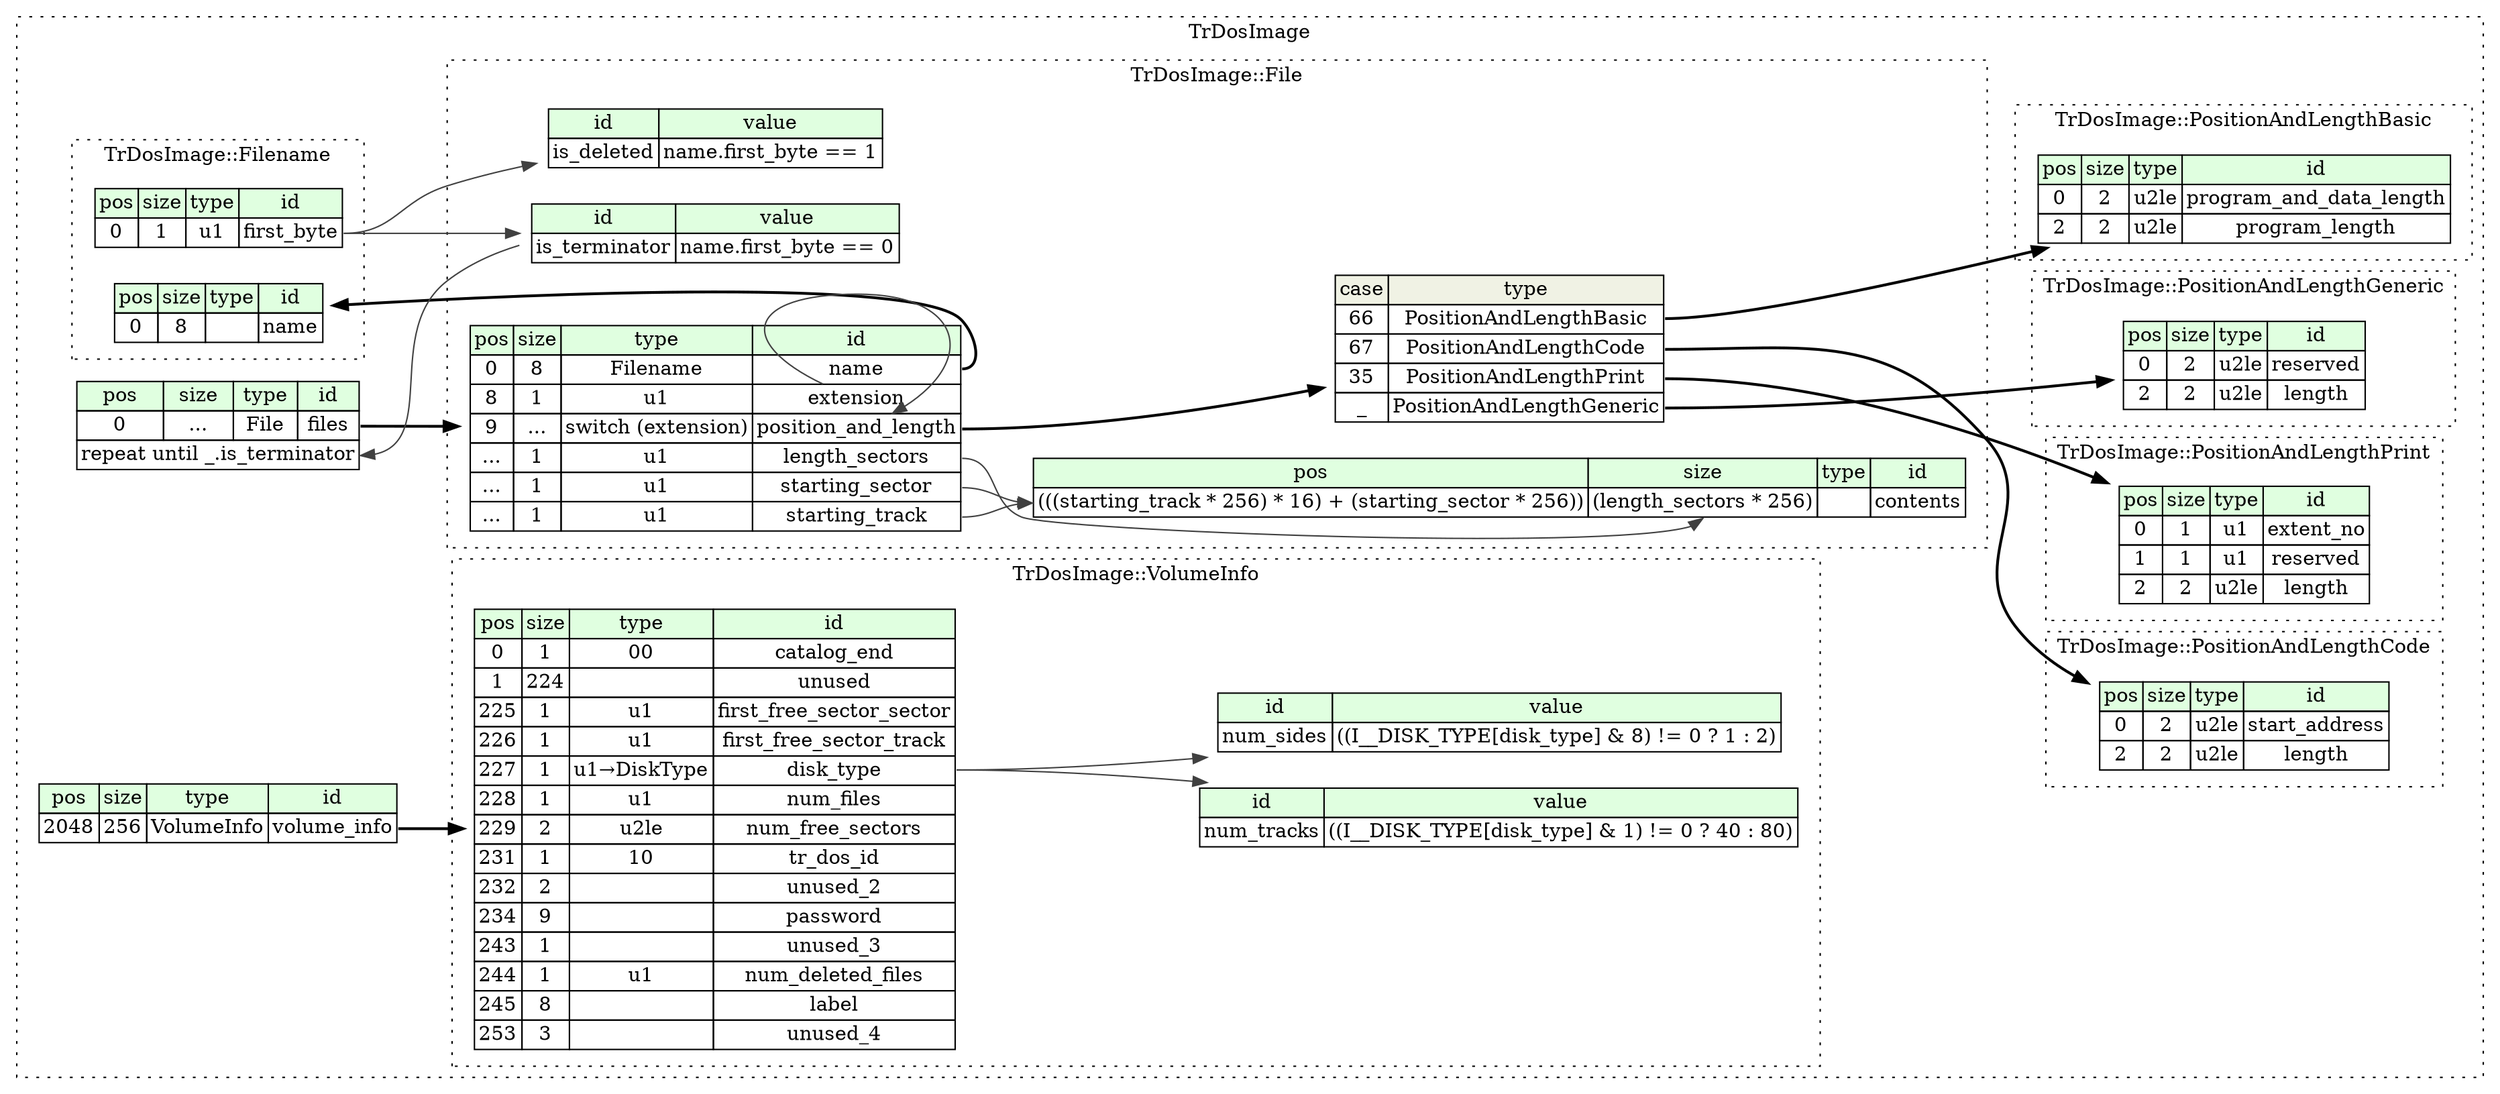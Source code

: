 digraph {
	rankdir=LR;
	node [shape=plaintext];
	subgraph cluster__tr_dos_image {
		label="TrDosImage";
		graph[style=dotted];

		tr_dos_image__seq [label=<<TABLE BORDER="0" CELLBORDER="1" CELLSPACING="0">
			<TR><TD BGCOLOR="#E0FFE0">pos</TD><TD BGCOLOR="#E0FFE0">size</TD><TD BGCOLOR="#E0FFE0">type</TD><TD BGCOLOR="#E0FFE0">id</TD></TR>
			<TR><TD PORT="files_pos">0</TD><TD PORT="files_size">...</TD><TD>File</TD><TD PORT="files_type">files</TD></TR>
			<TR><TD COLSPAN="4" PORT="files__repeat">repeat until _.is_terminator</TD></TR>
		</TABLE>>];
		tr_dos_image__inst__volume_info [label=<<TABLE BORDER="0" CELLBORDER="1" CELLSPACING="0">
			<TR><TD BGCOLOR="#E0FFE0">pos</TD><TD BGCOLOR="#E0FFE0">size</TD><TD BGCOLOR="#E0FFE0">type</TD><TD BGCOLOR="#E0FFE0">id</TD></TR>
			<TR><TD PORT="volume_info_pos">2048</TD><TD PORT="volume_info_size">256</TD><TD>VolumeInfo</TD><TD PORT="volume_info_type">volume_info</TD></TR>
		</TABLE>>];
		subgraph cluster__volume_info {
			label="TrDosImage::VolumeInfo";
			graph[style=dotted];

			volume_info__seq [label=<<TABLE BORDER="0" CELLBORDER="1" CELLSPACING="0">
				<TR><TD BGCOLOR="#E0FFE0">pos</TD><TD BGCOLOR="#E0FFE0">size</TD><TD BGCOLOR="#E0FFE0">type</TD><TD BGCOLOR="#E0FFE0">id</TD></TR>
				<TR><TD PORT="catalog_end_pos">0</TD><TD PORT="catalog_end_size">1</TD><TD>00</TD><TD PORT="catalog_end_type">catalog_end</TD></TR>
				<TR><TD PORT="unused_pos">1</TD><TD PORT="unused_size">224</TD><TD></TD><TD PORT="unused_type">unused</TD></TR>
				<TR><TD PORT="first_free_sector_sector_pos">225</TD><TD PORT="first_free_sector_sector_size">1</TD><TD>u1</TD><TD PORT="first_free_sector_sector_type">first_free_sector_sector</TD></TR>
				<TR><TD PORT="first_free_sector_track_pos">226</TD><TD PORT="first_free_sector_track_size">1</TD><TD>u1</TD><TD PORT="first_free_sector_track_type">first_free_sector_track</TD></TR>
				<TR><TD PORT="disk_type_pos">227</TD><TD PORT="disk_type_size">1</TD><TD>u1→DiskType</TD><TD PORT="disk_type_type">disk_type</TD></TR>
				<TR><TD PORT="num_files_pos">228</TD><TD PORT="num_files_size">1</TD><TD>u1</TD><TD PORT="num_files_type">num_files</TD></TR>
				<TR><TD PORT="num_free_sectors_pos">229</TD><TD PORT="num_free_sectors_size">2</TD><TD>u2le</TD><TD PORT="num_free_sectors_type">num_free_sectors</TD></TR>
				<TR><TD PORT="tr_dos_id_pos">231</TD><TD PORT="tr_dos_id_size">1</TD><TD>10</TD><TD PORT="tr_dos_id_type">tr_dos_id</TD></TR>
				<TR><TD PORT="unused_2_pos">232</TD><TD PORT="unused_2_size">2</TD><TD></TD><TD PORT="unused_2_type">unused_2</TD></TR>
				<TR><TD PORT="password_pos">234</TD><TD PORT="password_size">9</TD><TD></TD><TD PORT="password_type">password</TD></TR>
				<TR><TD PORT="unused_3_pos">243</TD><TD PORT="unused_3_size">1</TD><TD></TD><TD PORT="unused_3_type">unused_3</TD></TR>
				<TR><TD PORT="num_deleted_files_pos">244</TD><TD PORT="num_deleted_files_size">1</TD><TD>u1</TD><TD PORT="num_deleted_files_type">num_deleted_files</TD></TR>
				<TR><TD PORT="label_pos">245</TD><TD PORT="label_size">8</TD><TD></TD><TD PORT="label_type">label</TD></TR>
				<TR><TD PORT="unused_4_pos">253</TD><TD PORT="unused_4_size">3</TD><TD></TD><TD PORT="unused_4_type">unused_4</TD></TR>
			</TABLE>>];
			volume_info__inst__num_tracks [label=<<TABLE BORDER="0" CELLBORDER="1" CELLSPACING="0">
				<TR><TD BGCOLOR="#E0FFE0">id</TD><TD BGCOLOR="#E0FFE0">value</TD></TR>
				<TR><TD>num_tracks</TD><TD>((I__DISK_TYPE[disk_type] &amp; 1) != 0 ? 40 : 80)</TD></TR>
			</TABLE>>];
			volume_info__inst__num_sides [label=<<TABLE BORDER="0" CELLBORDER="1" CELLSPACING="0">
				<TR><TD BGCOLOR="#E0FFE0">id</TD><TD BGCOLOR="#E0FFE0">value</TD></TR>
				<TR><TD>num_sides</TD><TD>((I__DISK_TYPE[disk_type] &amp; 8) != 0 ? 1 : 2)</TD></TR>
			</TABLE>>];
		}
		subgraph cluster__position_and_length_code {
			label="TrDosImage::PositionAndLengthCode";
			graph[style=dotted];

			position_and_length_code__seq [label=<<TABLE BORDER="0" CELLBORDER="1" CELLSPACING="0">
				<TR><TD BGCOLOR="#E0FFE0">pos</TD><TD BGCOLOR="#E0FFE0">size</TD><TD BGCOLOR="#E0FFE0">type</TD><TD BGCOLOR="#E0FFE0">id</TD></TR>
				<TR><TD PORT="start_address_pos">0</TD><TD PORT="start_address_size">2</TD><TD>u2le</TD><TD PORT="start_address_type">start_address</TD></TR>
				<TR><TD PORT="length_pos">2</TD><TD PORT="length_size">2</TD><TD>u2le</TD><TD PORT="length_type">length</TD></TR>
			</TABLE>>];
		}
		subgraph cluster__filename {
			label="TrDosImage::Filename";
			graph[style=dotted];

			filename__seq [label=<<TABLE BORDER="0" CELLBORDER="1" CELLSPACING="0">
				<TR><TD BGCOLOR="#E0FFE0">pos</TD><TD BGCOLOR="#E0FFE0">size</TD><TD BGCOLOR="#E0FFE0">type</TD><TD BGCOLOR="#E0FFE0">id</TD></TR>
				<TR><TD PORT="name_pos">0</TD><TD PORT="name_size">8</TD><TD></TD><TD PORT="name_type">name</TD></TR>
			</TABLE>>];
			filename__inst__first_byte [label=<<TABLE BORDER="0" CELLBORDER="1" CELLSPACING="0">
				<TR><TD BGCOLOR="#E0FFE0">pos</TD><TD BGCOLOR="#E0FFE0">size</TD><TD BGCOLOR="#E0FFE0">type</TD><TD BGCOLOR="#E0FFE0">id</TD></TR>
				<TR><TD PORT="first_byte_pos">0</TD><TD PORT="first_byte_size">1</TD><TD>u1</TD><TD PORT="first_byte_type">first_byte</TD></TR>
			</TABLE>>];
		}
		subgraph cluster__position_and_length_print {
			label="TrDosImage::PositionAndLengthPrint";
			graph[style=dotted];

			position_and_length_print__seq [label=<<TABLE BORDER="0" CELLBORDER="1" CELLSPACING="0">
				<TR><TD BGCOLOR="#E0FFE0">pos</TD><TD BGCOLOR="#E0FFE0">size</TD><TD BGCOLOR="#E0FFE0">type</TD><TD BGCOLOR="#E0FFE0">id</TD></TR>
				<TR><TD PORT="extent_no_pos">0</TD><TD PORT="extent_no_size">1</TD><TD>u1</TD><TD PORT="extent_no_type">extent_no</TD></TR>
				<TR><TD PORT="reserved_pos">1</TD><TD PORT="reserved_size">1</TD><TD>u1</TD><TD PORT="reserved_type">reserved</TD></TR>
				<TR><TD PORT="length_pos">2</TD><TD PORT="length_size">2</TD><TD>u2le</TD><TD PORT="length_type">length</TD></TR>
			</TABLE>>];
		}
		subgraph cluster__position_and_length_generic {
			label="TrDosImage::PositionAndLengthGeneric";
			graph[style=dotted];

			position_and_length_generic__seq [label=<<TABLE BORDER="0" CELLBORDER="1" CELLSPACING="0">
				<TR><TD BGCOLOR="#E0FFE0">pos</TD><TD BGCOLOR="#E0FFE0">size</TD><TD BGCOLOR="#E0FFE0">type</TD><TD BGCOLOR="#E0FFE0">id</TD></TR>
				<TR><TD PORT="reserved_pos">0</TD><TD PORT="reserved_size">2</TD><TD>u2le</TD><TD PORT="reserved_type">reserved</TD></TR>
				<TR><TD PORT="length_pos">2</TD><TD PORT="length_size">2</TD><TD>u2le</TD><TD PORT="length_type">length</TD></TR>
			</TABLE>>];
		}
		subgraph cluster__position_and_length_basic {
			label="TrDosImage::PositionAndLengthBasic";
			graph[style=dotted];

			position_and_length_basic__seq [label=<<TABLE BORDER="0" CELLBORDER="1" CELLSPACING="0">
				<TR><TD BGCOLOR="#E0FFE0">pos</TD><TD BGCOLOR="#E0FFE0">size</TD><TD BGCOLOR="#E0FFE0">type</TD><TD BGCOLOR="#E0FFE0">id</TD></TR>
				<TR><TD PORT="program_and_data_length_pos">0</TD><TD PORT="program_and_data_length_size">2</TD><TD>u2le</TD><TD PORT="program_and_data_length_type">program_and_data_length</TD></TR>
				<TR><TD PORT="program_length_pos">2</TD><TD PORT="program_length_size">2</TD><TD>u2le</TD><TD PORT="program_length_type">program_length</TD></TR>
			</TABLE>>];
		}
		subgraph cluster__file {
			label="TrDosImage::File";
			graph[style=dotted];

			file__seq [label=<<TABLE BORDER="0" CELLBORDER="1" CELLSPACING="0">
				<TR><TD BGCOLOR="#E0FFE0">pos</TD><TD BGCOLOR="#E0FFE0">size</TD><TD BGCOLOR="#E0FFE0">type</TD><TD BGCOLOR="#E0FFE0">id</TD></TR>
				<TR><TD PORT="name_pos">0</TD><TD PORT="name_size">8</TD><TD>Filename</TD><TD PORT="name_type">name</TD></TR>
				<TR><TD PORT="extension_pos">8</TD><TD PORT="extension_size">1</TD><TD>u1</TD><TD PORT="extension_type">extension</TD></TR>
				<TR><TD PORT="position_and_length_pos">9</TD><TD PORT="position_and_length_size">...</TD><TD>switch (extension)</TD><TD PORT="position_and_length_type">position_and_length</TD></TR>
				<TR><TD PORT="length_sectors_pos">...</TD><TD PORT="length_sectors_size">1</TD><TD>u1</TD><TD PORT="length_sectors_type">length_sectors</TD></TR>
				<TR><TD PORT="starting_sector_pos">...</TD><TD PORT="starting_sector_size">1</TD><TD>u1</TD><TD PORT="starting_sector_type">starting_sector</TD></TR>
				<TR><TD PORT="starting_track_pos">...</TD><TD PORT="starting_track_size">1</TD><TD>u1</TD><TD PORT="starting_track_type">starting_track</TD></TR>
			</TABLE>>];
			file__inst__is_deleted [label=<<TABLE BORDER="0" CELLBORDER="1" CELLSPACING="0">
				<TR><TD BGCOLOR="#E0FFE0">id</TD><TD BGCOLOR="#E0FFE0">value</TD></TR>
				<TR><TD>is_deleted</TD><TD>name.first_byte == 1</TD></TR>
			</TABLE>>];
			file__inst__is_terminator [label=<<TABLE BORDER="0" CELLBORDER="1" CELLSPACING="0">
				<TR><TD BGCOLOR="#E0FFE0">id</TD><TD BGCOLOR="#E0FFE0">value</TD></TR>
				<TR><TD>is_terminator</TD><TD>name.first_byte == 0</TD></TR>
			</TABLE>>];
			file__inst__contents [label=<<TABLE BORDER="0" CELLBORDER="1" CELLSPACING="0">
				<TR><TD BGCOLOR="#E0FFE0">pos</TD><TD BGCOLOR="#E0FFE0">size</TD><TD BGCOLOR="#E0FFE0">type</TD><TD BGCOLOR="#E0FFE0">id</TD></TR>
				<TR><TD PORT="contents_pos">(((starting_track * 256) * 16) + (starting_sector * 256))</TD><TD PORT="contents_size">(length_sectors * 256)</TD><TD></TD><TD PORT="contents_type">contents</TD></TR>
			</TABLE>>];
file__seq_position_and_length_switch [label=<<TABLE BORDER="0" CELLBORDER="1" CELLSPACING="0">
	<TR><TD BGCOLOR="#F0F2E4">case</TD><TD BGCOLOR="#F0F2E4">type</TD></TR>
	<TR><TD>66</TD><TD PORT="case0">PositionAndLengthBasic</TD></TR>
	<TR><TD>67</TD><TD PORT="case1">PositionAndLengthCode</TD></TR>
	<TR><TD>35</TD><TD PORT="case2">PositionAndLengthPrint</TD></TR>
	<TR><TD>_</TD><TD PORT="case3">PositionAndLengthGeneric</TD></TR>
</TABLE>>];
		}
	}
	tr_dos_image__seq:files_type -> file__seq [style=bold];
	file__inst__is_terminator:is_terminator_type -> tr_dos_image__seq:files__repeat [color="#404040"];
	tr_dos_image__inst__volume_info:volume_info_type -> volume_info__seq [style=bold];
	volume_info__seq:disk_type_type -> volume_info__inst__num_tracks [color="#404040"];
	volume_info__seq:disk_type_type -> volume_info__inst__num_sides [color="#404040"];
	file__seq:name_type -> filename__seq [style=bold];
	file__seq:position_and_length_type -> file__seq_position_and_length_switch [style=bold];
	file__seq_position_and_length_switch:case0 -> position_and_length_basic__seq [style=bold];
	file__seq_position_and_length_switch:case1 -> position_and_length_code__seq [style=bold];
	file__seq_position_and_length_switch:case2 -> position_and_length_print__seq [style=bold];
	file__seq_position_and_length_switch:case3 -> position_and_length_generic__seq [style=bold];
	file__seq:extension_type -> file__seq:position_and_length_type [color="#404040"];
	filename__inst__first_byte:first_byte_type -> file__inst__is_deleted [color="#404040"];
	filename__inst__first_byte:first_byte_type -> file__inst__is_terminator [color="#404040"];
	file__seq:starting_track_type -> file__inst__contents:contents_pos [color="#404040"];
	file__seq:starting_sector_type -> file__inst__contents:contents_pos [color="#404040"];
	file__seq:length_sectors_type -> file__inst__contents:contents_size [color="#404040"];
}
